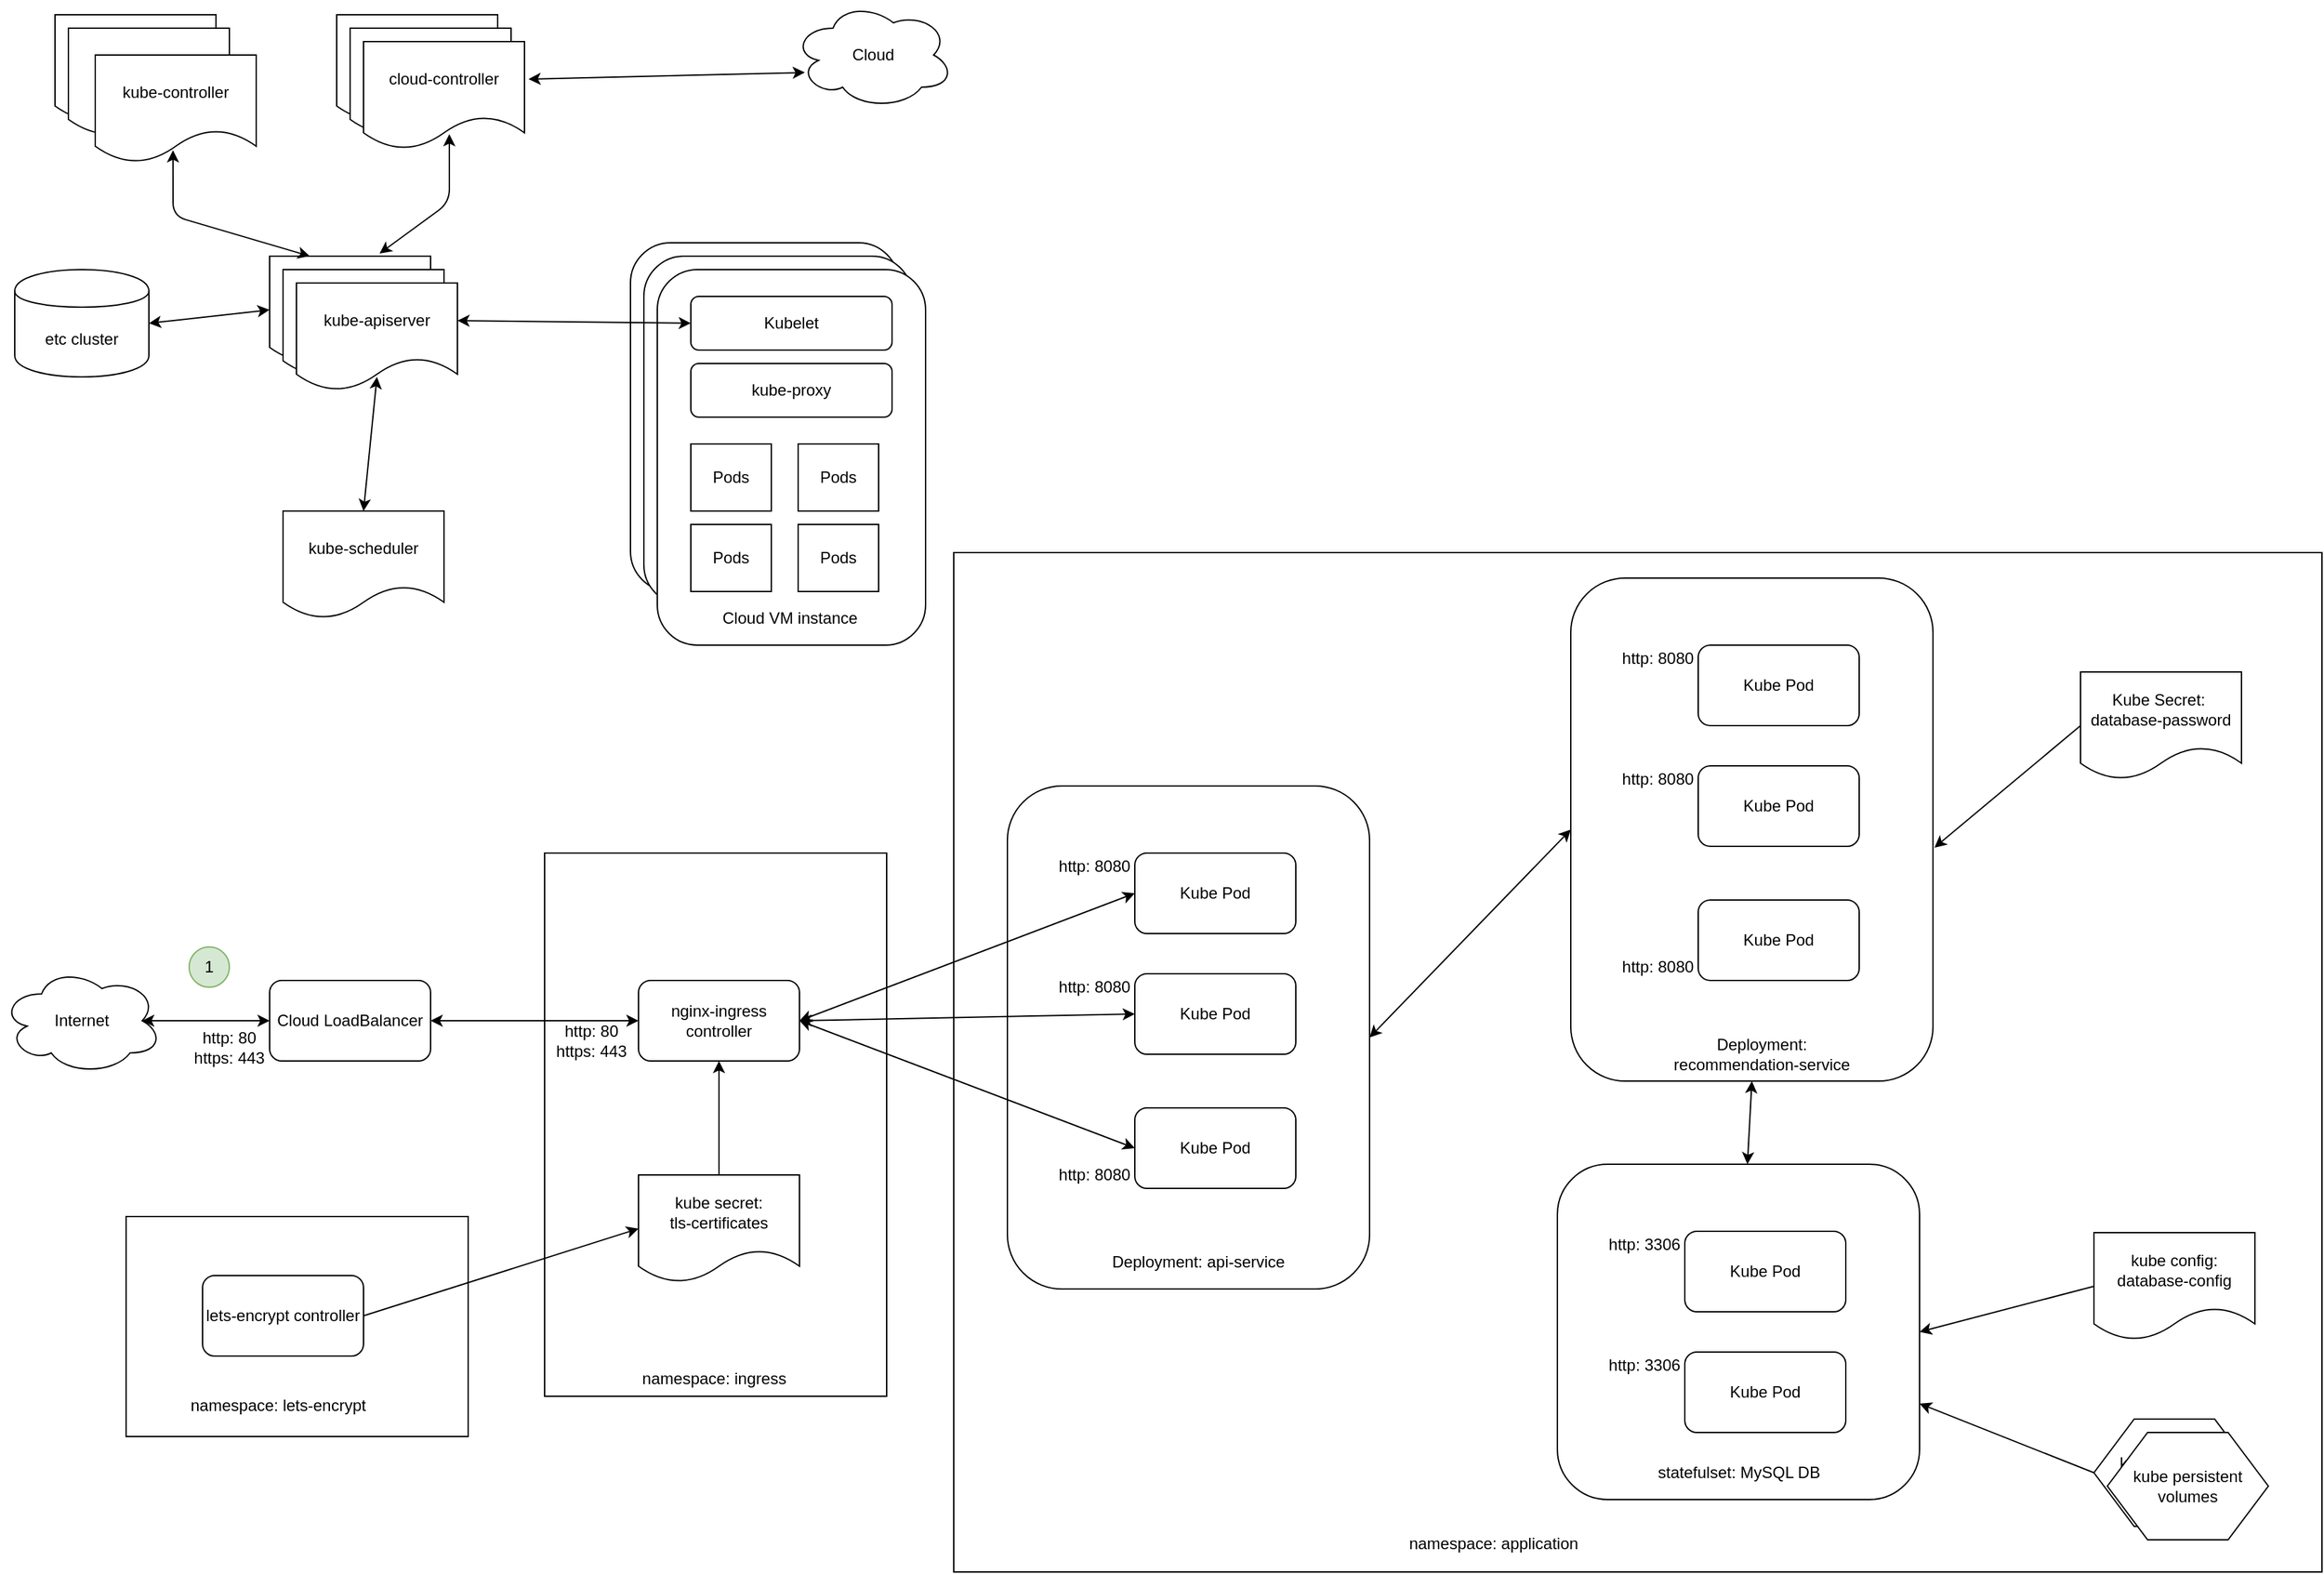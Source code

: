 <mxfile version="12.2.2" type="device" pages="1"><diagram id="nzS3SlK1Kt3z77mqC7-u" name="Page-1"><mxGraphModel dx="1408" dy="802" grid="1" gridSize="10" guides="1" tooltips="1" connect="1" arrows="1" fold="1" page="1" pageScale="1" pageWidth="850" pageHeight="1100" math="0" shadow="0"><root><mxCell id="0"/><mxCell id="1" parent="0"/><mxCell id="fEunyc0AGfJb7wmrIYUe-62" value="" style="rounded=0;whiteSpace=wrap;html=1;" vertex="1" parent="1"><mxGeometry x="740" y="451" width="1020" height="760" as="geometry"/></mxCell><mxCell id="fEunyc0AGfJb7wmrIYUe-63" value="" style="rounded=1;whiteSpace=wrap;html=1;" vertex="1" parent="1"><mxGeometry x="780" y="625" width="270" height="375" as="geometry"/></mxCell><mxCell id="fEunyc0AGfJb7wmrIYUe-60" value="" style="rounded=0;whiteSpace=wrap;html=1;" vertex="1" parent="1"><mxGeometry x="435" y="675" width="255" height="405" as="geometry"/></mxCell><mxCell id="fEunyc0AGfJb7wmrIYUe-25" value="" style="rounded=1;whiteSpace=wrap;html=1;" vertex="1" parent="1"><mxGeometry x="499" y="220" width="200" height="260" as="geometry"/></mxCell><mxCell id="fEunyc0AGfJb7wmrIYUe-1" value="kube-controller" style="shape=document;whiteSpace=wrap;html=1;boundedLbl=1;" vertex="1" parent="1"><mxGeometry x="70" y="50" width="120" height="80" as="geometry"/></mxCell><mxCell id="fEunyc0AGfJb7wmrIYUe-2" value="kube-controller" style="shape=document;whiteSpace=wrap;html=1;boundedLbl=1;" vertex="1" parent="1"><mxGeometry x="80" y="60" width="120" height="80" as="geometry"/></mxCell><mxCell id="fEunyc0AGfJb7wmrIYUe-4" value="kube-controller" style="shape=document;whiteSpace=wrap;html=1;boundedLbl=1;" vertex="1" parent="1"><mxGeometry x="100" y="80" width="120" height="80" as="geometry"/></mxCell><mxCell id="fEunyc0AGfJb7wmrIYUe-5" value="cloud-controller" style="shape=document;whiteSpace=wrap;html=1;boundedLbl=1;" vertex="1" parent="1"><mxGeometry x="280" y="50" width="120" height="80" as="geometry"/></mxCell><mxCell id="fEunyc0AGfJb7wmrIYUe-6" value="cloud-controller" style="shape=document;whiteSpace=wrap;html=1;boundedLbl=1;" vertex="1" parent="1"><mxGeometry x="290" y="60" width="120" height="80" as="geometry"/></mxCell><mxCell id="fEunyc0AGfJb7wmrIYUe-7" value="cloud-controller" style="shape=document;whiteSpace=wrap;html=1;boundedLbl=1;" vertex="1" parent="1"><mxGeometry x="300" y="70" width="120" height="80" as="geometry"/></mxCell><mxCell id="fEunyc0AGfJb7wmrIYUe-8" value="kube-apiserver" style="shape=document;whiteSpace=wrap;html=1;boundedLbl=1;" vertex="1" parent="1"><mxGeometry x="230" y="230" width="120" height="80" as="geometry"/></mxCell><mxCell id="fEunyc0AGfJb7wmrIYUe-9" value="kube-apiserver" style="shape=document;whiteSpace=wrap;html=1;boundedLbl=1;" vertex="1" parent="1"><mxGeometry x="240" y="240" width="120" height="80" as="geometry"/></mxCell><mxCell id="fEunyc0AGfJb7wmrIYUe-10" value="kube-apiserver" style="shape=document;whiteSpace=wrap;html=1;boundedLbl=1;" vertex="1" parent="1"><mxGeometry x="250" y="250" width="120" height="80" as="geometry"/></mxCell><mxCell id="fEunyc0AGfJb7wmrIYUe-11" value="kube-scheduler" style="shape=document;whiteSpace=wrap;html=1;boundedLbl=1;" vertex="1" parent="1"><mxGeometry x="240" y="420" width="120" height="80" as="geometry"/></mxCell><mxCell id="fEunyc0AGfJb7wmrIYUe-12" value="etc cluster" style="shape=cylinder;whiteSpace=wrap;html=1;boundedLbl=1;backgroundOutline=1;" vertex="1" parent="1"><mxGeometry x="40" y="240" width="100" height="80" as="geometry"/></mxCell><mxCell id="fEunyc0AGfJb7wmrIYUe-13" value="" style="endArrow=classic;startArrow=classic;html=1;exitX=0.483;exitY=0.888;exitDx=0;exitDy=0;exitPerimeter=0;entryX=0.25;entryY=0;entryDx=0;entryDy=0;" edge="1" parent="1" source="fEunyc0AGfJb7wmrIYUe-4" target="fEunyc0AGfJb7wmrIYUe-8"><mxGeometry width="50" height="50" relative="1" as="geometry"><mxPoint x="230" y="210" as="sourcePoint"/><mxPoint x="280" y="160" as="targetPoint"/><Array as="points"><mxPoint x="158" y="200"/></Array></mxGeometry></mxCell><mxCell id="fEunyc0AGfJb7wmrIYUe-14" value="" style="endArrow=classic;startArrow=classic;html=1;entryX=0.533;entryY=0.863;entryDx=0;entryDy=0;entryPerimeter=0;exitX=0.683;exitY=-0.025;exitDx=0;exitDy=0;exitPerimeter=0;" edge="1" parent="1" source="fEunyc0AGfJb7wmrIYUe-8" target="fEunyc0AGfJb7wmrIYUe-7"><mxGeometry width="50" height="50" relative="1" as="geometry"><mxPoint x="400" y="220" as="sourcePoint"/><mxPoint x="450" y="170" as="targetPoint"/><Array as="points"><mxPoint x="364" y="190"/></Array></mxGeometry></mxCell><mxCell id="fEunyc0AGfJb7wmrIYUe-15" value="" style="endArrow=classic;startArrow=classic;html=1;entryX=0.5;entryY=0.875;entryDx=0;entryDy=0;entryPerimeter=0;exitX=0.5;exitY=0;exitDx=0;exitDy=0;" edge="1" parent="1" source="fEunyc0AGfJb7wmrIYUe-11" target="fEunyc0AGfJb7wmrIYUe-10"><mxGeometry width="50" height="50" relative="1" as="geometry"><mxPoint x="290" y="390" as="sourcePoint"/><mxPoint x="340" y="340" as="targetPoint"/></mxGeometry></mxCell><mxCell id="fEunyc0AGfJb7wmrIYUe-16" value="" style="endArrow=classic;startArrow=classic;html=1;entryX=0;entryY=0.5;entryDx=0;entryDy=0;exitX=1;exitY=0.5;exitDx=0;exitDy=0;" edge="1" parent="1" source="fEunyc0AGfJb7wmrIYUe-12" target="fEunyc0AGfJb7wmrIYUe-8"><mxGeometry width="50" height="50" relative="1" as="geometry"><mxPoint x="140" y="390" as="sourcePoint"/><mxPoint x="190" y="340" as="targetPoint"/></mxGeometry></mxCell><mxCell id="fEunyc0AGfJb7wmrIYUe-17" value="Cloud" style="ellipse;shape=cloud;whiteSpace=wrap;html=1;" vertex="1" parent="1"><mxGeometry x="620" y="40" width="120" height="80" as="geometry"/></mxCell><mxCell id="fEunyc0AGfJb7wmrIYUe-18" value="" style="endArrow=classic;startArrow=classic;html=1;entryX=0.075;entryY=0.663;entryDx=0;entryDy=0;entryPerimeter=0;exitX=1.025;exitY=0.35;exitDx=0;exitDy=0;exitPerimeter=0;" edge="1" parent="1" source="fEunyc0AGfJb7wmrIYUe-7" target="fEunyc0AGfJb7wmrIYUe-17"><mxGeometry width="50" height="50" relative="1" as="geometry"><mxPoint x="500" y="110" as="sourcePoint"/><mxPoint x="550" y="60" as="targetPoint"/></mxGeometry></mxCell><mxCell id="fEunyc0AGfJb7wmrIYUe-19" value="Kubelet" style="rounded=1;whiteSpace=wrap;html=1;" vertex="1" parent="1"><mxGeometry x="524" y="240" width="150" height="40" as="geometry"/></mxCell><mxCell id="fEunyc0AGfJb7wmrIYUe-20" value="kube-proxy" style="rounded=1;whiteSpace=wrap;html=1;" vertex="1" parent="1"><mxGeometry x="524" y="290" width="150" height="40" as="geometry"/></mxCell><mxCell id="fEunyc0AGfJb7wmrIYUe-21" value="Pods" style="rounded=0;whiteSpace=wrap;html=1;" vertex="1" parent="1"><mxGeometry x="524" y="350" width="60" height="50" as="geometry"/></mxCell><mxCell id="fEunyc0AGfJb7wmrIYUe-22" value="Pods" style="rounded=0;whiteSpace=wrap;html=1;" vertex="1" parent="1"><mxGeometry x="604" y="350" width="60" height="50" as="geometry"/></mxCell><mxCell id="fEunyc0AGfJb7wmrIYUe-23" value="Pods" style="rounded=0;whiteSpace=wrap;html=1;" vertex="1" parent="1"><mxGeometry x="524" y="410" width="60" height="50" as="geometry"/></mxCell><mxCell id="fEunyc0AGfJb7wmrIYUe-24" value="Pods" style="rounded=0;whiteSpace=wrap;html=1;" vertex="1" parent="1"><mxGeometry x="604" y="410" width="60" height="50" as="geometry"/></mxCell><mxCell id="fEunyc0AGfJb7wmrIYUe-26" value="" style="rounded=1;whiteSpace=wrap;html=1;" vertex="1" parent="1"><mxGeometry x="509" y="230" width="200" height="260" as="geometry"/></mxCell><mxCell id="fEunyc0AGfJb7wmrIYUe-27" value="Kubelet" style="rounded=1;whiteSpace=wrap;html=1;" vertex="1" parent="1"><mxGeometry x="534" y="250" width="150" height="40" as="geometry"/></mxCell><mxCell id="fEunyc0AGfJb7wmrIYUe-28" value="kube-proxy" style="rounded=1;whiteSpace=wrap;html=1;" vertex="1" parent="1"><mxGeometry x="534" y="300" width="150" height="40" as="geometry"/></mxCell><mxCell id="fEunyc0AGfJb7wmrIYUe-29" value="Pods" style="rounded=0;whiteSpace=wrap;html=1;" vertex="1" parent="1"><mxGeometry x="534" y="360" width="60" height="50" as="geometry"/></mxCell><mxCell id="fEunyc0AGfJb7wmrIYUe-30" value="Pods" style="rounded=0;whiteSpace=wrap;html=1;" vertex="1" parent="1"><mxGeometry x="614" y="360" width="60" height="50" as="geometry"/></mxCell><mxCell id="fEunyc0AGfJb7wmrIYUe-31" value="Pods" style="rounded=0;whiteSpace=wrap;html=1;" vertex="1" parent="1"><mxGeometry x="534" y="420" width="60" height="50" as="geometry"/></mxCell><mxCell id="fEunyc0AGfJb7wmrIYUe-32" value="Pods" style="rounded=0;whiteSpace=wrap;html=1;" vertex="1" parent="1"><mxGeometry x="614" y="420" width="60" height="50" as="geometry"/></mxCell><mxCell id="fEunyc0AGfJb7wmrIYUe-33" value="" style="rounded=1;whiteSpace=wrap;html=1;" vertex="1" parent="1"><mxGeometry x="519" y="240" width="200" height="280" as="geometry"/></mxCell><mxCell id="fEunyc0AGfJb7wmrIYUe-34" value="Kubelet" style="rounded=1;whiteSpace=wrap;html=1;" vertex="1" parent="1"><mxGeometry x="544" y="260" width="150" height="40" as="geometry"/></mxCell><mxCell id="fEunyc0AGfJb7wmrIYUe-35" value="kube-proxy" style="rounded=1;whiteSpace=wrap;html=1;" vertex="1" parent="1"><mxGeometry x="544" y="310" width="150" height="40" as="geometry"/></mxCell><mxCell id="fEunyc0AGfJb7wmrIYUe-36" value="Pods" style="rounded=0;whiteSpace=wrap;html=1;" vertex="1" parent="1"><mxGeometry x="544" y="370" width="60" height="50" as="geometry"/></mxCell><mxCell id="fEunyc0AGfJb7wmrIYUe-37" value="Pods" style="rounded=0;whiteSpace=wrap;html=1;" vertex="1" parent="1"><mxGeometry x="624" y="370" width="60" height="50" as="geometry"/></mxCell><mxCell id="fEunyc0AGfJb7wmrIYUe-38" value="Pods" style="rounded=0;whiteSpace=wrap;html=1;" vertex="1" parent="1"><mxGeometry x="544" y="430" width="60" height="50" as="geometry"/></mxCell><mxCell id="fEunyc0AGfJb7wmrIYUe-39" value="Pods" style="rounded=0;whiteSpace=wrap;html=1;" vertex="1" parent="1"><mxGeometry x="624" y="430" width="60" height="50" as="geometry"/></mxCell><mxCell id="fEunyc0AGfJb7wmrIYUe-40" value="" style="endArrow=classic;startArrow=classic;html=1;exitX=1;exitY=0.35;exitDx=0;exitDy=0;exitPerimeter=0;entryX=0;entryY=0.5;entryDx=0;entryDy=0;" edge="1" parent="1" source="fEunyc0AGfJb7wmrIYUe-10" target="fEunyc0AGfJb7wmrIYUe-34"><mxGeometry width="50" height="50" relative="1" as="geometry"><mxPoint x="440" y="300" as="sourcePoint"/><mxPoint x="490" y="250" as="targetPoint"/></mxGeometry></mxCell><mxCell id="fEunyc0AGfJb7wmrIYUe-43" value="Internet" style="ellipse;shape=cloud;whiteSpace=wrap;html=1;" vertex="1" parent="1"><mxGeometry x="30" y="760" width="120" height="80" as="geometry"/></mxCell><mxCell id="fEunyc0AGfJb7wmrIYUe-44" value="Cloud LoadBalancer" style="rounded=1;whiteSpace=wrap;html=1;" vertex="1" parent="1"><mxGeometry x="230" y="770" width="120" height="60" as="geometry"/></mxCell><mxCell id="fEunyc0AGfJb7wmrIYUe-45" value="nginx-ingress controller" style="rounded=1;whiteSpace=wrap;html=1;" vertex="1" parent="1"><mxGeometry x="505" y="770" width="120" height="60" as="geometry"/></mxCell><mxCell id="fEunyc0AGfJb7wmrIYUe-47" value="Kube Pod" style="rounded=1;whiteSpace=wrap;html=1;" vertex="1" parent="1"><mxGeometry x="875" y="675" width="120" height="60" as="geometry"/></mxCell><mxCell id="fEunyc0AGfJb7wmrIYUe-48" value="Kube Pod" style="rounded=1;whiteSpace=wrap;html=1;" vertex="1" parent="1"><mxGeometry x="875" y="765" width="120" height="60" as="geometry"/></mxCell><mxCell id="fEunyc0AGfJb7wmrIYUe-49" value="Kube Pod" style="rounded=1;whiteSpace=wrap;html=1;" vertex="1" parent="1"><mxGeometry x="875" y="865" width="120" height="60" as="geometry"/></mxCell><mxCell id="fEunyc0AGfJb7wmrIYUe-50" value="" style="endArrow=classic;startArrow=classic;html=1;exitX=0.875;exitY=0.5;exitDx=0;exitDy=0;exitPerimeter=0;entryX=0;entryY=0.5;entryDx=0;entryDy=0;" edge="1" parent="1" source="fEunyc0AGfJb7wmrIYUe-43" target="fEunyc0AGfJb7wmrIYUe-44"><mxGeometry width="50" height="50" relative="1" as="geometry"><mxPoint x="190" y="950" as="sourcePoint"/><mxPoint x="240" y="900" as="targetPoint"/></mxGeometry></mxCell><mxCell id="fEunyc0AGfJb7wmrIYUe-51" value="" style="endArrow=classic;startArrow=classic;html=1;exitX=1;exitY=0.5;exitDx=0;exitDy=0;entryX=0;entryY=0.5;entryDx=0;entryDy=0;" edge="1" parent="1" source="fEunyc0AGfJb7wmrIYUe-44" target="fEunyc0AGfJb7wmrIYUe-45"><mxGeometry width="50" height="50" relative="1" as="geometry"><mxPoint x="340" y="879.5" as="sourcePoint"/><mxPoint x="455" y="879.5" as="targetPoint"/></mxGeometry></mxCell><mxCell id="fEunyc0AGfJb7wmrIYUe-52" value="" style="endArrow=classic;startArrow=classic;html=1;exitX=1;exitY=0.5;exitDx=0;exitDy=0;entryX=0;entryY=0.5;entryDx=0;entryDy=0;" edge="1" parent="1" source="fEunyc0AGfJb7wmrIYUe-45" target="fEunyc0AGfJb7wmrIYUe-47"><mxGeometry width="50" height="50" relative="1" as="geometry"><mxPoint x="612.5" y="764.5" as="sourcePoint"/><mxPoint x="727.5" y="764.5" as="targetPoint"/></mxGeometry></mxCell><mxCell id="fEunyc0AGfJb7wmrIYUe-53" value="" style="endArrow=classic;startArrow=classic;html=1;exitX=1;exitY=0.5;exitDx=0;exitDy=0;entryX=0;entryY=0.5;entryDx=0;entryDy=0;" edge="1" parent="1" source="fEunyc0AGfJb7wmrIYUe-45" target="fEunyc0AGfJb7wmrIYUe-48"><mxGeometry width="50" height="50" relative="1" as="geometry"><mxPoint x="510" y="879.5" as="sourcePoint"/><mxPoint x="625" y="879.5" as="targetPoint"/></mxGeometry></mxCell><mxCell id="fEunyc0AGfJb7wmrIYUe-54" value="" style="endArrow=classic;startArrow=classic;html=1;exitX=1;exitY=0.5;exitDx=0;exitDy=0;entryX=0;entryY=0.5;entryDx=0;entryDy=0;" edge="1" parent="1" source="fEunyc0AGfJb7wmrIYUe-45" target="fEunyc0AGfJb7wmrIYUe-49"><mxGeometry width="50" height="50" relative="1" as="geometry"><mxPoint x="175" y="840" as="sourcePoint"/><mxPoint x="290" y="840" as="targetPoint"/></mxGeometry></mxCell><mxCell id="fEunyc0AGfJb7wmrIYUe-55" value="http: 80&lt;br&gt;https: 443" style="text;html=1;strokeColor=none;fillColor=none;align=center;verticalAlign=middle;whiteSpace=wrap;rounded=0;" vertex="1" parent="1"><mxGeometry x="165" y="810" width="70" height="20" as="geometry"/></mxCell><mxCell id="fEunyc0AGfJb7wmrIYUe-56" value="http: 80&lt;br&gt;https: 443" style="text;html=1;strokeColor=none;fillColor=none;align=center;verticalAlign=middle;whiteSpace=wrap;rounded=0;" vertex="1" parent="1"><mxGeometry x="435" y="805" width="70" height="20" as="geometry"/></mxCell><mxCell id="fEunyc0AGfJb7wmrIYUe-57" value="http: 8080" style="text;html=1;strokeColor=none;fillColor=none;align=center;verticalAlign=middle;whiteSpace=wrap;rounded=0;" vertex="1" parent="1"><mxGeometry x="810" y="675" width="70" height="20" as="geometry"/></mxCell><mxCell id="fEunyc0AGfJb7wmrIYUe-58" value="http: 8080" style="text;html=1;strokeColor=none;fillColor=none;align=center;verticalAlign=middle;whiteSpace=wrap;rounded=0;" vertex="1" parent="1"><mxGeometry x="810" y="765" width="70" height="20" as="geometry"/></mxCell><mxCell id="fEunyc0AGfJb7wmrIYUe-59" value="http: 8080" style="text;html=1;strokeColor=none;fillColor=none;align=center;verticalAlign=middle;whiteSpace=wrap;rounded=0;" vertex="1" parent="1"><mxGeometry x="810" y="905" width="70" height="20" as="geometry"/></mxCell><mxCell id="fEunyc0AGfJb7wmrIYUe-61" value="namespace: ingress" style="text;html=1;strokeColor=none;fillColor=none;align=center;verticalAlign=middle;whiteSpace=wrap;rounded=0;" vertex="1" parent="1"><mxGeometry x="499" y="1057" width="125" height="20" as="geometry"/></mxCell><mxCell id="fEunyc0AGfJb7wmrIYUe-64" value="Deployment: api-service" style="text;html=1;strokeColor=none;fillColor=none;align=center;verticalAlign=middle;whiteSpace=wrap;rounded=0;" vertex="1" parent="1"><mxGeometry x="845" y="970" width="155" height="20" as="geometry"/></mxCell><mxCell id="fEunyc0AGfJb7wmrIYUe-65" value="" style="rounded=1;whiteSpace=wrap;html=1;" vertex="1" parent="1"><mxGeometry x="1200" y="470" width="270" height="375" as="geometry"/></mxCell><mxCell id="fEunyc0AGfJb7wmrIYUe-66" value="Kube Pod" style="rounded=1;whiteSpace=wrap;html=1;" vertex="1" parent="1"><mxGeometry x="1295" y="520" width="120" height="60" as="geometry"/></mxCell><mxCell id="fEunyc0AGfJb7wmrIYUe-67" value="Kube Pod" style="rounded=1;whiteSpace=wrap;html=1;" vertex="1" parent="1"><mxGeometry x="1295" y="610" width="120" height="60" as="geometry"/></mxCell><mxCell id="fEunyc0AGfJb7wmrIYUe-68" value="Kube Pod" style="rounded=1;whiteSpace=wrap;html=1;" vertex="1" parent="1"><mxGeometry x="1295" y="710" width="120" height="60" as="geometry"/></mxCell><mxCell id="fEunyc0AGfJb7wmrIYUe-69" value="http: 8080" style="text;html=1;strokeColor=none;fillColor=none;align=center;verticalAlign=middle;whiteSpace=wrap;rounded=0;" vertex="1" parent="1"><mxGeometry x="1230" y="520" width="70" height="20" as="geometry"/></mxCell><mxCell id="fEunyc0AGfJb7wmrIYUe-70" value="http: 8080" style="text;html=1;strokeColor=none;fillColor=none;align=center;verticalAlign=middle;whiteSpace=wrap;rounded=0;" vertex="1" parent="1"><mxGeometry x="1230" y="610" width="70" height="20" as="geometry"/></mxCell><mxCell id="fEunyc0AGfJb7wmrIYUe-71" value="http: 8080" style="text;html=1;strokeColor=none;fillColor=none;align=center;verticalAlign=middle;whiteSpace=wrap;rounded=0;" vertex="1" parent="1"><mxGeometry x="1230" y="750" width="70" height="20" as="geometry"/></mxCell><mxCell id="fEunyc0AGfJb7wmrIYUe-72" value="Deployment: recommendation-service" style="text;html=1;strokeColor=none;fillColor=none;align=center;verticalAlign=middle;whiteSpace=wrap;rounded=0;" vertex="1" parent="1"><mxGeometry x="1265" y="815" width="155" height="20" as="geometry"/></mxCell><mxCell id="fEunyc0AGfJb7wmrIYUe-73" value="" style="rounded=1;whiteSpace=wrap;html=1;" vertex="1" parent="1"><mxGeometry x="1190" y="907" width="270" height="250" as="geometry"/></mxCell><mxCell id="fEunyc0AGfJb7wmrIYUe-74" value="Kube Pod" style="rounded=1;whiteSpace=wrap;html=1;" vertex="1" parent="1"><mxGeometry x="1285" y="957" width="120" height="60" as="geometry"/></mxCell><mxCell id="fEunyc0AGfJb7wmrIYUe-75" value="Kube Pod" style="rounded=1;whiteSpace=wrap;html=1;" vertex="1" parent="1"><mxGeometry x="1285" y="1047" width="120" height="60" as="geometry"/></mxCell><mxCell id="fEunyc0AGfJb7wmrIYUe-77" value="http: 3306" style="text;html=1;strokeColor=none;fillColor=none;align=center;verticalAlign=middle;whiteSpace=wrap;rounded=0;" vertex="1" parent="1"><mxGeometry x="1220" y="957" width="70" height="20" as="geometry"/></mxCell><mxCell id="fEunyc0AGfJb7wmrIYUe-78" value="http: 3306" style="text;html=1;strokeColor=none;fillColor=none;align=center;verticalAlign=middle;whiteSpace=wrap;rounded=0;" vertex="1" parent="1"><mxGeometry x="1220" y="1047" width="70" height="20" as="geometry"/></mxCell><mxCell id="fEunyc0AGfJb7wmrIYUe-80" value="statefulset: MySQL DB" style="text;html=1;strokeColor=none;fillColor=none;align=center;verticalAlign=middle;whiteSpace=wrap;rounded=0;" vertex="1" parent="1"><mxGeometry x="1247.5" y="1127" width="155" height="20" as="geometry"/></mxCell><mxCell id="fEunyc0AGfJb7wmrIYUe-89" value="namespace: application" style="text;html=1;strokeColor=none;fillColor=none;align=center;verticalAlign=middle;whiteSpace=wrap;rounded=0;" vertex="1" parent="1"><mxGeometry x="1065" y="1180" width="155" height="20" as="geometry"/></mxCell><mxCell id="fEunyc0AGfJb7wmrIYUe-90" value="" style="endArrow=classic;startArrow=classic;html=1;entryX=0;entryY=0.5;entryDx=0;entryDy=0;exitX=1;exitY=0.5;exitDx=0;exitDy=0;" edge="1" parent="1" source="fEunyc0AGfJb7wmrIYUe-63" target="fEunyc0AGfJb7wmrIYUe-65"><mxGeometry width="50" height="50" relative="1" as="geometry"><mxPoint x="590" y="1060" as="sourcePoint"/><mxPoint x="640" y="1010" as="targetPoint"/></mxGeometry></mxCell><mxCell id="fEunyc0AGfJb7wmrIYUe-91" value="" style="endArrow=classic;startArrow=classic;html=1;entryX=0.5;entryY=1;entryDx=0;entryDy=0;" edge="1" parent="1" source="fEunyc0AGfJb7wmrIYUe-73" target="fEunyc0AGfJb7wmrIYUe-65"><mxGeometry width="50" height="50" relative="1" as="geometry"><mxPoint x="520" y="1100" as="sourcePoint"/><mxPoint x="570" y="1050" as="targetPoint"/></mxGeometry></mxCell><mxCell id="fEunyc0AGfJb7wmrIYUe-94" value="Kube Secret:&amp;nbsp;&lt;br&gt;database-password" style="shape=document;whiteSpace=wrap;html=1;boundedLbl=1;" vertex="1" parent="1"><mxGeometry x="1580" y="540" width="120" height="80" as="geometry"/></mxCell><mxCell id="fEunyc0AGfJb7wmrIYUe-95" value="kube config:&lt;br&gt;database-config" style="shape=document;whiteSpace=wrap;html=1;boundedLbl=1;" vertex="1" parent="1"><mxGeometry x="1590" y="958" width="120" height="80" as="geometry"/></mxCell><mxCell id="fEunyc0AGfJb7wmrIYUe-96" value="kube secret:&lt;br&gt;tls-certificates" style="shape=document;whiteSpace=wrap;html=1;boundedLbl=1;" vertex="1" parent="1"><mxGeometry x="505" y="915" width="120" height="80" as="geometry"/></mxCell><mxCell id="fEunyc0AGfJb7wmrIYUe-98" value="" style="endArrow=classic;html=1;entryX=0.5;entryY=1;entryDx=0;entryDy=0;exitX=0.5;exitY=0;exitDx=0;exitDy=0;" edge="1" parent="1" source="fEunyc0AGfJb7wmrIYUe-96" target="fEunyc0AGfJb7wmrIYUe-45"><mxGeometry width="50" height="50" relative="1" as="geometry"><mxPoint x="520" y="590" as="sourcePoint"/><mxPoint x="470" y="640" as="targetPoint"/></mxGeometry></mxCell><mxCell id="fEunyc0AGfJb7wmrIYUe-99" value="" style="endArrow=classic;html=1;exitX=0;exitY=0.5;exitDx=0;exitDy=0;entryX=1.004;entryY=0.536;entryDx=0;entryDy=0;entryPerimeter=0;" edge="1" parent="1" source="fEunyc0AGfJb7wmrIYUe-94" target="fEunyc0AGfJb7wmrIYUe-65"><mxGeometry width="50" height="50" relative="1" as="geometry"><mxPoint x="1620" y="360" as="sourcePoint"/><mxPoint x="1570" y="410" as="targetPoint"/></mxGeometry></mxCell><mxCell id="fEunyc0AGfJb7wmrIYUe-100" value="" style="endArrow=classic;html=1;exitX=0;exitY=0.5;exitDx=0;exitDy=0;entryX=1;entryY=0.5;entryDx=0;entryDy=0;" edge="1" parent="1" source="fEunyc0AGfJb7wmrIYUe-95" target="fEunyc0AGfJb7wmrIYUe-73"><mxGeometry width="50" height="50" relative="1" as="geometry"><mxPoint x="1620" y="830" as="sourcePoint"/><mxPoint x="1570" y="880" as="targetPoint"/></mxGeometry></mxCell><mxCell id="fEunyc0AGfJb7wmrIYUe-101" value="" style="rounded=0;whiteSpace=wrap;html=1;" vertex="1" parent="1"><mxGeometry x="123" y="946" width="255" height="164" as="geometry"/></mxCell><mxCell id="fEunyc0AGfJb7wmrIYUe-102" value="lets-encrypt controller" style="rounded=1;whiteSpace=wrap;html=1;" vertex="1" parent="1"><mxGeometry x="180" y="990" width="120" height="60" as="geometry"/></mxCell><mxCell id="fEunyc0AGfJb7wmrIYUe-104" value="namespace: lets-encrypt" style="text;html=1;strokeColor=none;fillColor=none;align=center;verticalAlign=middle;whiteSpace=wrap;rounded=0;" vertex="1" parent="1"><mxGeometry x="163" y="1077" width="147" height="20" as="geometry"/></mxCell><mxCell id="fEunyc0AGfJb7wmrIYUe-107" value="" style="endArrow=classic;html=1;entryX=0;entryY=0.5;entryDx=0;entryDy=0;exitX=1;exitY=0.5;exitDx=0;exitDy=0;" edge="1" parent="1" source="fEunyc0AGfJb7wmrIYUe-102" target="fEunyc0AGfJb7wmrIYUe-96"><mxGeometry width="50" height="50" relative="1" as="geometry"><mxPoint x="430" y="1180" as="sourcePoint"/><mxPoint x="480" y="1130" as="targetPoint"/></mxGeometry></mxCell><mxCell id="fEunyc0AGfJb7wmrIYUe-108" value="kube persistent volumes" style="shape=hexagon;perimeter=hexagonPerimeter2;whiteSpace=wrap;html=1;" vertex="1" parent="1"><mxGeometry x="1590" y="1097" width="120" height="80" as="geometry"/></mxCell><mxCell id="fEunyc0AGfJb7wmrIYUe-109" value="" style="endArrow=classic;html=1;exitX=0;exitY=0.5;exitDx=0;exitDy=0;" edge="1" parent="1" source="fEunyc0AGfJb7wmrIYUe-108" target="fEunyc0AGfJb7wmrIYUe-73"><mxGeometry width="50" height="50" relative="1" as="geometry"><mxPoint x="1610" y="1310" as="sourcePoint"/><mxPoint x="1660" y="1260" as="targetPoint"/></mxGeometry></mxCell><mxCell id="fEunyc0AGfJb7wmrIYUe-110" value="kube persistent volumes" style="shape=hexagon;perimeter=hexagonPerimeter2;whiteSpace=wrap;html=1;" vertex="1" parent="1"><mxGeometry x="1600" y="1107" width="120" height="80" as="geometry"/></mxCell><mxCell id="fEunyc0AGfJb7wmrIYUe-111" value="1" style="ellipse;whiteSpace=wrap;html=1;aspect=fixed;fillColor=#d5e8d4;strokeColor=#82b366;" vertex="1" parent="1"><mxGeometry x="170" y="745" width="30" height="30" as="geometry"/></mxCell><mxCell id="fEunyc0AGfJb7wmrIYUe-112" value="Cloud VM instance" style="text;html=1;strokeColor=none;fillColor=none;align=center;verticalAlign=middle;whiteSpace=wrap;rounded=0;" vertex="1" parent="1"><mxGeometry x="565" y="490" width="106" height="20" as="geometry"/></mxCell></root></mxGraphModel></diagram></mxfile>